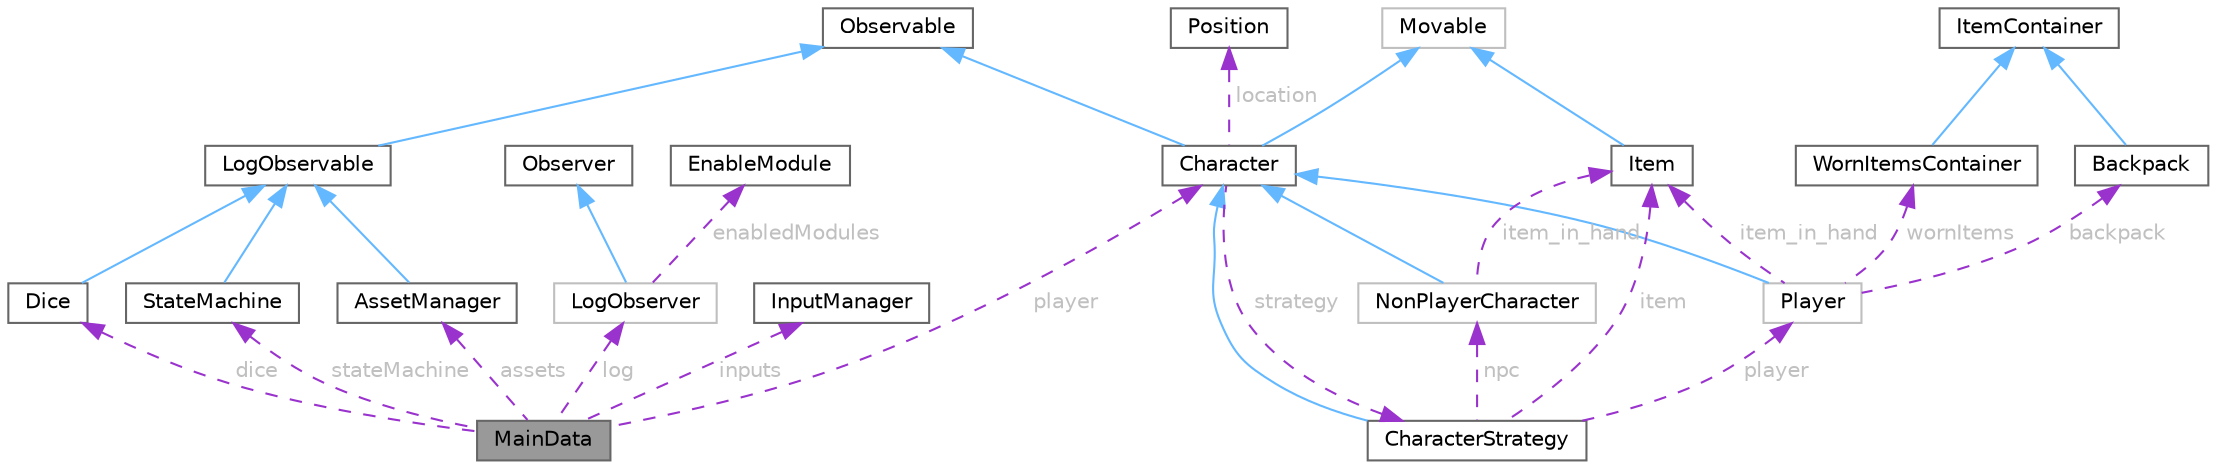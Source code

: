 digraph "MainData"
{
 // LATEX_PDF_SIZE
  bgcolor="transparent";
  edge [fontname=Helvetica,fontsize=10,labelfontname=Helvetica,labelfontsize=10];
  node [fontname=Helvetica,fontsize=10,shape=box,height=0.2,width=0.4];
  Node1 [id="Node000001",label="MainData",height=0.2,width=0.4,color="gray40", fillcolor="grey60", style="filled", fontcolor="black",tooltip=" "];
  Node2 -> Node1 [id="edge1_Node000001_Node000002",dir="back",color="darkorchid3",style="dashed",tooltip=" ",label=" stateMachine",fontcolor="grey" ];
  Node2 [id="Node000002",label="StateMachine",height=0.2,width=0.4,color="gray40", fillcolor="white", style="filled",URL="$class_state_machine.html",tooltip="Represents a state machine that manages different states."];
  Node3 -> Node2 [id="edge2_Node000002_Node000003",dir="back",color="steelblue1",style="solid",tooltip=" "];
  Node3 [id="Node000003",label="LogObservable",height=0.2,width=0.4,color="gray40", fillcolor="white", style="filled",URL="$class_log_observable.html",tooltip="The LogObservable class is responsible for notifying its observers about log events...."];
  Node4 -> Node3 [id="edge3_Node000003_Node000004",dir="back",color="steelblue1",style="solid",tooltip=" "];
  Node4 [id="Node000004",label="Observable",height=0.2,width=0.4,color="gray40", fillcolor="white", style="filled",URL="$class_observable.html",tooltip="The Observable class represents an object that can be observed by multiple observers."];
  Node5 -> Node1 [id="edge4_Node000001_Node000005",dir="back",color="darkorchid3",style="dashed",tooltip=" ",label=" assets",fontcolor="grey" ];
  Node5 [id="Node000005",label="AssetManager",height=0.2,width=0.4,color="gray40", fillcolor="white", style="filled",URL="$class_asset_manager.html",tooltip="The AssetManager class is responsible for loading and managing game assets such as textures and fonts..."];
  Node3 -> Node5 [id="edge5_Node000005_Node000003",dir="back",color="steelblue1",style="solid",tooltip=" "];
  Node6 -> Node1 [id="edge6_Node000001_Node000006",dir="back",color="darkorchid3",style="dashed",tooltip=" ",label=" inputs",fontcolor="grey" ];
  Node6 [id="Node000006",label="InputManager",height=0.2,width=0.4,color="gray40", fillcolor="white", style="filled",URL="$class_input_manager.html",tooltip="The InputManager class provides utility functions for handling user input."];
  Node7 -> Node1 [id="edge7_Node000001_Node000007",dir="back",color="darkorchid3",style="dashed",tooltip=" ",label=" log",fontcolor="grey" ];
  Node7 [id="Node000007",label="LogObserver",height=0.2,width=0.4,color="grey75", fillcolor="white", style="filled",URL="$class_log_observer.html",tooltip=" "];
  Node8 -> Node7 [id="edge8_Node000007_Node000008",dir="back",color="steelblue1",style="solid",tooltip=" "];
  Node8 [id="Node000008",label="Observer",height=0.2,width=0.4,color="gray40", fillcolor="white", style="filled",URL="$class_observer.html",tooltip="The Observer class is an abstract base class that defines the interface for observers."];
  Node9 -> Node7 [id="edge9_Node000007_Node000009",dir="back",color="darkorchid3",style="dashed",tooltip=" ",label=" enabledModules",fontcolor="grey" ];
  Node9 [id="Node000009",label="EnableModule",height=0.2,width=0.4,color="gray40", fillcolor="white", style="filled",URL="$struct_enable_module.html",tooltip="Struct representing the enabled modules for logging."];
  Node10 -> Node1 [id="edge10_Node000001_Node000010",dir="back",color="darkorchid3",style="dashed",tooltip=" ",label=" dice",fontcolor="grey" ];
  Node10 [id="Node000010",label="Dice",height=0.2,width=0.4,color="gray40", fillcolor="white", style="filled",URL="$class_dice.html",tooltip="Class for the Dice in the game."];
  Node3 -> Node10 [id="edge11_Node000010_Node000003",dir="back",color="steelblue1",style="solid",tooltip=" "];
  Node11 -> Node1 [id="edge12_Node000001_Node000011",dir="back",color="darkorchid3",style="dashed",tooltip=" ",label=" player",fontcolor="grey" ];
  Node11 [id="Node000011",label="Character",height=0.2,width=0.4,color="gray40", fillcolor="white", style="filled",URL="$class_character.html",tooltip="Represents a character in a game."];
  Node12 -> Node11 [id="edge13_Node000011_Node000012",dir="back",color="steelblue1",style="solid",tooltip=" "];
  Node12 [id="Node000012",label="Movable",height=0.2,width=0.4,color="grey75", fillcolor="white", style="filled",URL="$class_movable.html",tooltip=" "];
  Node4 -> Node11 [id="edge14_Node000011_Node000004",dir="back",color="steelblue1",style="solid",tooltip=" "];
  Node13 -> Node11 [id="edge15_Node000011_Node000013",dir="back",color="darkorchid3",style="dashed",tooltip=" ",label=" strategy",fontcolor="grey" ];
  Node13 [id="Node000013",label="CharacterStrategy",height=0.2,width=0.4,color="gray40", fillcolor="white", style="filled",URL="$class_character_strategy.html",tooltip="Abstract class and base class for character strategies."];
  Node11 -> Node13 [id="edge16_Node000013_Node000011",dir="back",color="steelblue1",style="solid",tooltip=" "];
  Node14 -> Node13 [id="edge17_Node000013_Node000014",dir="back",color="darkorchid3",style="dashed",tooltip=" ",label=" player",fontcolor="grey" ];
  Node14 [id="Node000014",label="Player",height=0.2,width=0.4,color="grey75", fillcolor="white", style="filled",URL="$class_player.html",tooltip=" "];
  Node11 -> Node14 [id="edge18_Node000014_Node000011",dir="back",color="steelblue1",style="solid",tooltip=" "];
  Node15 -> Node14 [id="edge19_Node000014_Node000015",dir="back",color="darkorchid3",style="dashed",tooltip=" ",label=" backpack",fontcolor="grey" ];
  Node15 [id="Node000015",label="Backpack",height=0.2,width=0.4,color="gray40", fillcolor="white", style="filled",URL="$class_backpack.html",tooltip="Class for Backpack objects which may hold Item objects."];
  Node16 -> Node15 [id="edge20_Node000015_Node000016",dir="back",color="steelblue1",style="solid",tooltip=" "];
  Node16 [id="Node000016",label="ItemContainer",height=0.2,width=0.4,color="gray40", fillcolor="white", style="filled",URL="$class_item_container.html",tooltip="Base class for all the Item Containers in the game."];
  Node17 -> Node14 [id="edge21_Node000014_Node000017",dir="back",color="darkorchid3",style="dashed",tooltip=" ",label=" wornItems",fontcolor="grey" ];
  Node17 [id="Node000017",label="WornItemsContainer",height=0.2,width=0.4,color="gray40", fillcolor="white", style="filled",URL="$class_worn_items_container.html",tooltip="Class for WornItemsContainer objects which may hold Item objects."];
  Node16 -> Node17 [id="edge22_Node000017_Node000016",dir="back",color="steelblue1",style="solid",tooltip=" "];
  Node18 -> Node14 [id="edge23_Node000014_Node000018",dir="back",color="darkorchid3",style="dashed",tooltip=" ",label=" item_in_hand",fontcolor="grey" ];
  Node18 [id="Node000018",label="Item",height=0.2,width=0.4,color="gray40", fillcolor="white", style="filled",URL="$class_item.html",tooltip="Base Class for all items in the game."];
  Node12 -> Node18 [id="edge24_Node000018_Node000012",dir="back",color="steelblue1",style="solid",tooltip=" "];
  Node19 -> Node13 [id="edge25_Node000013_Node000019",dir="back",color="darkorchid3",style="dashed",tooltip=" ",label=" npc",fontcolor="grey" ];
  Node19 [id="Node000019",label="NonPlayerCharacter",height=0.2,width=0.4,color="grey75", fillcolor="white", style="filled",URL="$class_non_player_character.html",tooltip=" "];
  Node11 -> Node19 [id="edge26_Node000019_Node000011",dir="back",color="steelblue1",style="solid",tooltip=" "];
  Node18 -> Node19 [id="edge27_Node000019_Node000018",dir="back",color="darkorchid3",style="dashed",tooltip=" ",label=" item_in_hand",fontcolor="grey" ];
  Node18 -> Node13 [id="edge28_Node000013_Node000018",dir="back",color="darkorchid3",style="dashed",tooltip=" ",label=" item",fontcolor="grey" ];
  Node20 -> Node11 [id="edge29_Node000011_Node000020",dir="back",color="darkorchid3",style="dashed",tooltip=" ",label=" location",fontcolor="grey" ];
  Node20 [id="Node000020",label="Position",height=0.2,width=0.4,color="gray40", fillcolor="white", style="filled",URL="$struct_position.html",tooltip="A structure to represent a position in a 2D grid."];
}
